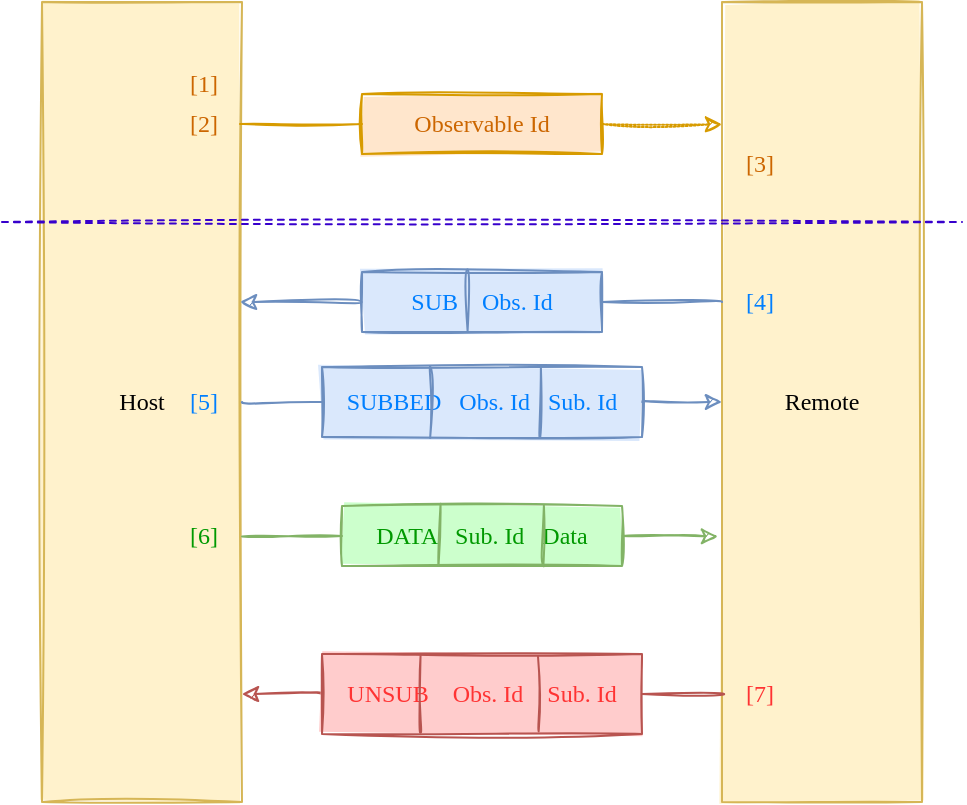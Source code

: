 <mxfile version="14.5.1" type="github">
  <diagram id="0OXHQ_Jyn1BdOZTZz_BP" name="Page-1">
    <mxGraphModel dx="652" dy="457" grid="1" gridSize="10" guides="1" tooltips="1" connect="1" arrows="1" fold="1" page="1" pageScale="1" pageWidth="827" pageHeight="1169" math="0" shadow="0">
      <root>
        <mxCell id="0" />
        <mxCell id="1" parent="0" />
        <mxCell id="HxwKfh-mOO4dva4nsjCU-7" style="edgeStyle=orthogonalEdgeStyle;curved=1;rounded=0;sketch=1;orthogonalLoop=1;jettySize=auto;html=1;exitX=1;exitY=0.5;exitDx=0;exitDy=0;entryX=0;entryY=0.5;entryDx=0;entryDy=0;fontFamily=Comic Sans MS;fillColor=#dae8fc;strokeColor=#6c8ebf;" edge="1" parent="1" source="HxwKfh-mOO4dva4nsjCU-19" target="HxwKfh-mOO4dva4nsjCU-2">
          <mxGeometry relative="1" as="geometry" />
        </mxCell>
        <mxCell id="HxwKfh-mOO4dva4nsjCU-8" style="edgeStyle=orthogonalEdgeStyle;curved=1;rounded=0;sketch=1;orthogonalLoop=1;jettySize=auto;html=1;exitX=1;exitY=0.5;exitDx=0;exitDy=0;entryX=-0.02;entryY=0.668;entryDx=0;entryDy=0;fontFamily=Comic Sans MS;entryPerimeter=0;fillColor=#d5e8d4;strokeColor=#82b366;" edge="1" parent="1" source="HxwKfh-mOO4dva4nsjCU-21" target="HxwKfh-mOO4dva4nsjCU-2">
          <mxGeometry relative="1" as="geometry" />
        </mxCell>
        <mxCell id="HxwKfh-mOO4dva4nsjCU-1" value="Host" style="rounded=0;whiteSpace=wrap;html=1;fontFamily=Comic Sans MS;sketch=1;fillColor=#fff2cc;strokeColor=#d6b656;fillStyle=solid;" vertex="1" parent="1">
          <mxGeometry x="160" y="120" width="100" height="400" as="geometry" />
        </mxCell>
        <mxCell id="HxwKfh-mOO4dva4nsjCU-6" style="edgeStyle=orthogonalEdgeStyle;curved=1;rounded=0;sketch=1;orthogonalLoop=1;jettySize=auto;html=1;exitX=0;exitY=0.5;exitDx=0;exitDy=0;entryX=0.99;entryY=0.375;entryDx=0;entryDy=0;fontFamily=Comic Sans MS;entryPerimeter=0;fillColor=#dae8fc;strokeColor=#6c8ebf;" edge="1" parent="1" source="HxwKfh-mOO4dva4nsjCU-17" target="HxwKfh-mOO4dva4nsjCU-1">
          <mxGeometry relative="1" as="geometry" />
        </mxCell>
        <mxCell id="HxwKfh-mOO4dva4nsjCU-9" style="edgeStyle=orthogonalEdgeStyle;curved=1;rounded=0;sketch=1;orthogonalLoop=1;jettySize=auto;html=1;exitX=0;exitY=0.5;exitDx=0;exitDy=0;entryX=1;entryY=0.865;entryDx=0;entryDy=0;fontFamily=Comic Sans MS;entryPerimeter=0;fillColor=#f8cecc;strokeColor=#b85450;" edge="1" parent="1" source="HxwKfh-mOO4dva4nsjCU-23" target="HxwKfh-mOO4dva4nsjCU-1">
          <mxGeometry relative="1" as="geometry" />
        </mxCell>
        <mxCell id="HxwKfh-mOO4dva4nsjCU-2" value="Remote" style="rounded=0;whiteSpace=wrap;html=1;fontFamily=Comic Sans MS;sketch=1;fillColor=#fff2cc;strokeColor=#d6b656;fillStyle=solid;" vertex="1" parent="1">
          <mxGeometry x="500" y="120" width="100" height="400" as="geometry" />
        </mxCell>
        <mxCell id="HxwKfh-mOO4dva4nsjCU-3" value="" style="endArrow=none;dashed=1;html=1;fontFamily=Comic Sans MS;sketch=1;fillColor=#6a00ff;strokeColor=#3700CC;" edge="1" parent="1">
          <mxGeometry width="50" height="50" relative="1" as="geometry">
            <mxPoint x="140" y="230" as="sourcePoint" />
            <mxPoint x="620" y="230" as="targetPoint" />
          </mxGeometry>
        </mxCell>
        <mxCell id="HxwKfh-mOO4dva4nsjCU-4" value="" style="endArrow=classic;html=1;fontFamily=Comic Sans MS;entryX=0;entryY=0.153;entryDx=0;entryDy=0;entryPerimeter=0;dashed=1;dashPattern=1 1;sketch=1;fillColor=#ffe6cc;strokeColor=#d79b00;exitX=1;exitY=0.5;exitDx=0;exitDy=0;" edge="1" parent="1" source="HxwKfh-mOO4dva4nsjCU-13" target="HxwKfh-mOO4dva4nsjCU-2">
          <mxGeometry width="50" height="50" relative="1" as="geometry">
            <mxPoint x="259" y="181" as="sourcePoint" />
            <mxPoint x="460" y="310" as="targetPoint" />
          </mxGeometry>
        </mxCell>
        <mxCell id="HxwKfh-mOO4dva4nsjCU-13" value="Observable Id" style="rounded=0;whiteSpace=wrap;html=1;sketch=1;fontFamily=Comic Sans MS;strokeColor=#d79b00;fontColor=#CC6600;fillColor=#FFE6CC;fillStyle=solid;" vertex="1" parent="1">
          <mxGeometry x="320" y="166" width="120" height="30" as="geometry" />
        </mxCell>
        <mxCell id="HxwKfh-mOO4dva4nsjCU-16" value="" style="endArrow=none;html=1;fontFamily=Comic Sans MS;entryX=0;entryY=0.5;entryDx=0;entryDy=0;sketch=1;fillColor=#ffe6cc;strokeColor=#d79b00;endFill=0;" edge="1" parent="1" target="HxwKfh-mOO4dva4nsjCU-13">
          <mxGeometry width="50" height="50" relative="1" as="geometry">
            <mxPoint x="259" y="181" as="sourcePoint" />
            <mxPoint x="500" y="181.2" as="targetPoint" />
          </mxGeometry>
        </mxCell>
        <mxCell id="HxwKfh-mOO4dva4nsjCU-17" value="SUB &amp;nbsp; &amp;nbsp;Obs. Id" style="rounded=0;whiteSpace=wrap;html=1;sketch=1;fontFamily=Comic Sans MS;strokeColor=#6c8ebf;fillStyle=solid;fillColor=#dae8fc;fontColor=#007FFF;" vertex="1" parent="1">
          <mxGeometry x="320" y="255" width="120" height="30" as="geometry" />
        </mxCell>
        <mxCell id="HxwKfh-mOO4dva4nsjCU-18" style="edgeStyle=orthogonalEdgeStyle;curved=1;rounded=0;sketch=1;orthogonalLoop=1;jettySize=auto;html=1;exitX=0;exitY=0.375;exitDx=0;exitDy=0;entryX=1;entryY=0.5;entryDx=0;entryDy=0;fontFamily=Comic Sans MS;exitPerimeter=0;fillColor=#dae8fc;strokeColor=#6c8ebf;endArrow=none;endFill=0;" edge="1" parent="1" source="HxwKfh-mOO4dva4nsjCU-2" target="HxwKfh-mOO4dva4nsjCU-17">
          <mxGeometry relative="1" as="geometry">
            <mxPoint x="500" y="270.0" as="sourcePoint" />
            <mxPoint x="259.0" y="270.0" as="targetPoint" />
          </mxGeometry>
        </mxCell>
        <mxCell id="HxwKfh-mOO4dva4nsjCU-19" value="SUBBED &amp;nbsp; Obs. Id &amp;nbsp; Sub. Id" style="rounded=0;whiteSpace=wrap;html=1;sketch=1;fontFamily=Comic Sans MS;strokeColor=#6c8ebf;fillColor=#dae8fc;fillStyle=solid;fontColor=#007FFF;" vertex="1" parent="1">
          <mxGeometry x="300" y="302.5" width="160" height="35" as="geometry" />
        </mxCell>
        <mxCell id="HxwKfh-mOO4dva4nsjCU-20" style="edgeStyle=orthogonalEdgeStyle;curved=1;rounded=0;sketch=1;orthogonalLoop=1;jettySize=auto;html=1;exitX=1;exitY=0.5;exitDx=0;exitDy=0;entryX=0;entryY=0.5;entryDx=0;entryDy=0;fontFamily=Comic Sans MS;fillColor=#dae8fc;strokeColor=#6c8ebf;endArrow=none;endFill=0;" edge="1" parent="1" source="HxwKfh-mOO4dva4nsjCU-1" target="HxwKfh-mOO4dva4nsjCU-19">
          <mxGeometry relative="1" as="geometry">
            <mxPoint x="260.0" y="320.0" as="sourcePoint" />
            <mxPoint x="500" y="320.0" as="targetPoint" />
          </mxGeometry>
        </mxCell>
        <mxCell id="HxwKfh-mOO4dva4nsjCU-21" value="DATA &amp;nbsp; Sub. Id &amp;nbsp; Data" style="rounded=0;whiteSpace=wrap;html=1;sketch=1;fontFamily=Comic Sans MS;strokeColor=#82b366;fillColor=#CCFFCC;fillStyle=solid;fontColor=#009900;" vertex="1" parent="1">
          <mxGeometry x="310" y="372" width="140" height="30" as="geometry" />
        </mxCell>
        <mxCell id="HxwKfh-mOO4dva4nsjCU-22" style="edgeStyle=orthogonalEdgeStyle;curved=1;rounded=0;sketch=1;orthogonalLoop=1;jettySize=auto;html=1;exitX=1;exitY=0.668;exitDx=0;exitDy=0;entryX=0;entryY=0.5;entryDx=0;entryDy=0;fontFamily=Comic Sans MS;exitPerimeter=0;fillColor=#d5e8d4;strokeColor=#82b366;endArrow=none;endFill=0;" edge="1" parent="1" source="HxwKfh-mOO4dva4nsjCU-1" target="HxwKfh-mOO4dva4nsjCU-21">
          <mxGeometry relative="1" as="geometry">
            <mxPoint x="260.0" y="387.2" as="sourcePoint" />
            <mxPoint x="498.0" y="387.2" as="targetPoint" />
          </mxGeometry>
        </mxCell>
        <mxCell id="HxwKfh-mOO4dva4nsjCU-23" value="UNSUB &amp;nbsp; &amp;nbsp;Obs. Id &amp;nbsp; &amp;nbsp;Sub. Id" style="rounded=0;whiteSpace=wrap;html=1;sketch=1;fontFamily=Comic Sans MS;strokeColor=#b85450;fillColor=#FFCCCC;fillStyle=solid;fontColor=#FF3333;" vertex="1" parent="1">
          <mxGeometry x="300" y="446" width="160" height="40" as="geometry" />
        </mxCell>
        <mxCell id="HxwKfh-mOO4dva4nsjCU-24" style="edgeStyle=orthogonalEdgeStyle;curved=1;rounded=0;sketch=1;orthogonalLoop=1;jettySize=auto;html=1;exitX=0.01;exitY=0.865;exitDx=0;exitDy=0;entryX=1;entryY=0.5;entryDx=0;entryDy=0;fontFamily=Comic Sans MS;exitPerimeter=0;fillColor=#f8cecc;strokeColor=#b85450;endArrow=none;endFill=0;" edge="1" parent="1" source="HxwKfh-mOO4dva4nsjCU-2" target="HxwKfh-mOO4dva4nsjCU-23">
          <mxGeometry relative="1" as="geometry">
            <mxPoint x="501" y="466" as="sourcePoint" />
            <mxPoint x="260" y="466" as="targetPoint" />
          </mxGeometry>
        </mxCell>
        <mxCell id="HxwKfh-mOO4dva4nsjCU-28" style="edgeStyle=orthogonalEdgeStyle;curved=1;rounded=0;sketch=1;orthogonalLoop=1;jettySize=auto;html=1;exitX=0.438;exitY=-0.041;exitDx=0;exitDy=0;entryX=0.44;entryY=0.987;entryDx=0;entryDy=0;endArrow=none;endFill=0;fontFamily=Comic Sans MS;fontColor=#007FFF;entryPerimeter=0;exitPerimeter=0;fillColor=#dae8fc;strokeColor=#6c8ebf;" edge="1" parent="1" source="HxwKfh-mOO4dva4nsjCU-17" target="HxwKfh-mOO4dva4nsjCU-17">
          <mxGeometry relative="1" as="geometry" />
        </mxCell>
        <mxCell id="HxwKfh-mOO4dva4nsjCU-30" style="edgeStyle=orthogonalEdgeStyle;curved=1;rounded=0;sketch=1;orthogonalLoop=1;jettySize=auto;html=1;entryX=0.338;entryY=1.014;entryDx=0;entryDy=0;endArrow=none;endFill=0;fontFamily=Comic Sans MS;fontColor=#007FFF;entryPerimeter=0;fillColor=#dae8fc;strokeColor=#6c8ebf;" edge="1" parent="1" target="HxwKfh-mOO4dva4nsjCU-19">
          <mxGeometry relative="1" as="geometry">
            <mxPoint x="354" y="302" as="sourcePoint" />
          </mxGeometry>
        </mxCell>
        <mxCell id="HxwKfh-mOO4dva4nsjCU-31" style="edgeStyle=orthogonalEdgeStyle;curved=1;rounded=0;sketch=1;orthogonalLoop=1;jettySize=auto;html=1;entryX=0.684;entryY=-0.007;entryDx=0;entryDy=0;endArrow=none;endFill=0;fontFamily=Comic Sans MS;fontColor=#007FFF;entryPerimeter=0;fillColor=#dae8fc;strokeColor=#6c8ebf;" edge="1" parent="1" target="HxwKfh-mOO4dva4nsjCU-19">
          <mxGeometry relative="1" as="geometry">
            <mxPoint x="409" y="338" as="sourcePoint" />
          </mxGeometry>
        </mxCell>
        <mxCell id="HxwKfh-mOO4dva4nsjCU-32" style="edgeStyle=orthogonalEdgeStyle;curved=1;rounded=0;sketch=1;orthogonalLoop=1;jettySize=auto;html=1;entryX=0.352;entryY=-0.036;entryDx=0;entryDy=0;endArrow=none;endFill=0;fontFamily=Comic Sans MS;fontColor=#009900;exitX=0.345;exitY=0.996;exitDx=0;exitDy=0;exitPerimeter=0;entryPerimeter=0;fillColor=#d5e8d4;strokeColor=#82b366;" edge="1" parent="1" source="HxwKfh-mOO4dva4nsjCU-21" target="HxwKfh-mOO4dva4nsjCU-21">
          <mxGeometry relative="1" as="geometry">
            <mxPoint x="345" y="402" as="sourcePoint" />
          </mxGeometry>
        </mxCell>
        <mxCell id="HxwKfh-mOO4dva4nsjCU-33" style="edgeStyle=orthogonalEdgeStyle;curved=1;rounded=0;sketch=1;orthogonalLoop=1;jettySize=auto;html=1;entryX=0.721;entryY=-0.01;entryDx=0;entryDy=0;endArrow=none;endFill=0;fontFamily=Comic Sans MS;fontColor=#009900;entryPerimeter=0;fillColor=#d5e8d4;strokeColor=#82b366;" edge="1" parent="1" target="HxwKfh-mOO4dva4nsjCU-21">
          <mxGeometry relative="1" as="geometry">
            <mxPoint x="411" y="402" as="sourcePoint" />
          </mxGeometry>
        </mxCell>
        <mxCell id="HxwKfh-mOO4dva4nsjCU-34" style="edgeStyle=orthogonalEdgeStyle;curved=1;rounded=0;sketch=1;orthogonalLoop=1;jettySize=auto;html=1;exitX=0.308;exitY=0.981;exitDx=0;exitDy=0;entryX=0.308;entryY=0.021;entryDx=0;entryDy=0;endArrow=none;endFill=0;fontFamily=Comic Sans MS;fontColor=#FF3333;entryPerimeter=0;exitPerimeter=0;fillColor=#f8cecc;strokeColor=#b85450;" edge="1" parent="1" source="HxwKfh-mOO4dva4nsjCU-23" target="HxwKfh-mOO4dva4nsjCU-23">
          <mxGeometry relative="1" as="geometry" />
        </mxCell>
        <mxCell id="HxwKfh-mOO4dva4nsjCU-35" style="edgeStyle=orthogonalEdgeStyle;curved=1;rounded=0;sketch=1;orthogonalLoop=1;jettySize=auto;html=1;exitX=0.677;exitY=0.967;exitDx=0;exitDy=0;entryX=0.675;entryY=0.033;entryDx=0;entryDy=0;endArrow=none;endFill=0;fontFamily=Comic Sans MS;fontColor=#FF3333;entryPerimeter=0;exitPerimeter=0;fillColor=#f8cecc;strokeColor=#b85450;" edge="1" parent="1" source="HxwKfh-mOO4dva4nsjCU-23" target="HxwKfh-mOO4dva4nsjCU-23">
          <mxGeometry relative="1" as="geometry" />
        </mxCell>
        <mxCell id="HxwKfh-mOO4dva4nsjCU-36" value="[2]" style="text;html=1;strokeColor=none;fillColor=none;align=right;verticalAlign=middle;whiteSpace=wrap;rounded=0;sketch=1;fontFamily=Comic Sans MS;fontColor=#CC6600;" vertex="1" parent="1">
          <mxGeometry x="210" y="171" width="40" height="20" as="geometry" />
        </mxCell>
        <mxCell id="HxwKfh-mOO4dva4nsjCU-37" value="[1]" style="text;html=1;strokeColor=none;fillColor=none;align=right;verticalAlign=middle;whiteSpace=wrap;rounded=0;sketch=1;fontFamily=Comic Sans MS;fontColor=#CC6600;" vertex="1" parent="1">
          <mxGeometry x="210" y="151" width="40" height="20" as="geometry" />
        </mxCell>
        <mxCell id="HxwKfh-mOO4dva4nsjCU-38" value="[3]" style="text;html=1;strokeColor=none;fillColor=none;align=left;verticalAlign=middle;whiteSpace=wrap;rounded=0;sketch=1;fontFamily=Comic Sans MS;fontColor=#CC6600;" vertex="1" parent="1">
          <mxGeometry x="510" y="191" width="40" height="20" as="geometry" />
        </mxCell>
        <mxCell id="HxwKfh-mOO4dva4nsjCU-39" value="[4]" style="text;html=1;strokeColor=none;fillColor=none;align=left;verticalAlign=middle;whiteSpace=wrap;rounded=0;sketch=1;fontFamily=Comic Sans MS;fontColor=#007FFF;" vertex="1" parent="1">
          <mxGeometry x="510" y="260" width="40" height="20" as="geometry" />
        </mxCell>
        <mxCell id="HxwKfh-mOO4dva4nsjCU-40" value="[5]" style="text;html=1;strokeColor=none;fillColor=none;align=right;verticalAlign=middle;whiteSpace=wrap;rounded=0;sketch=1;fontFamily=Comic Sans MS;fontColor=#007FFF;" vertex="1" parent="1">
          <mxGeometry x="210" y="310" width="40" height="20" as="geometry" />
        </mxCell>
        <mxCell id="HxwKfh-mOO4dva4nsjCU-41" value="[6]" style="text;html=1;strokeColor=none;fillColor=none;align=right;verticalAlign=middle;whiteSpace=wrap;rounded=0;sketch=1;fontFamily=Comic Sans MS;fontColor=#009900;" vertex="1" parent="1">
          <mxGeometry x="210" y="377" width="40" height="20" as="geometry" />
        </mxCell>
        <mxCell id="HxwKfh-mOO4dva4nsjCU-42" value="[7]" style="text;html=1;strokeColor=none;fillColor=none;align=left;verticalAlign=middle;whiteSpace=wrap;rounded=0;sketch=1;fontFamily=Comic Sans MS;fontColor=#FF3333;" vertex="1" parent="1">
          <mxGeometry x="510" y="456" width="40" height="20" as="geometry" />
        </mxCell>
      </root>
    </mxGraphModel>
  </diagram>
</mxfile>

